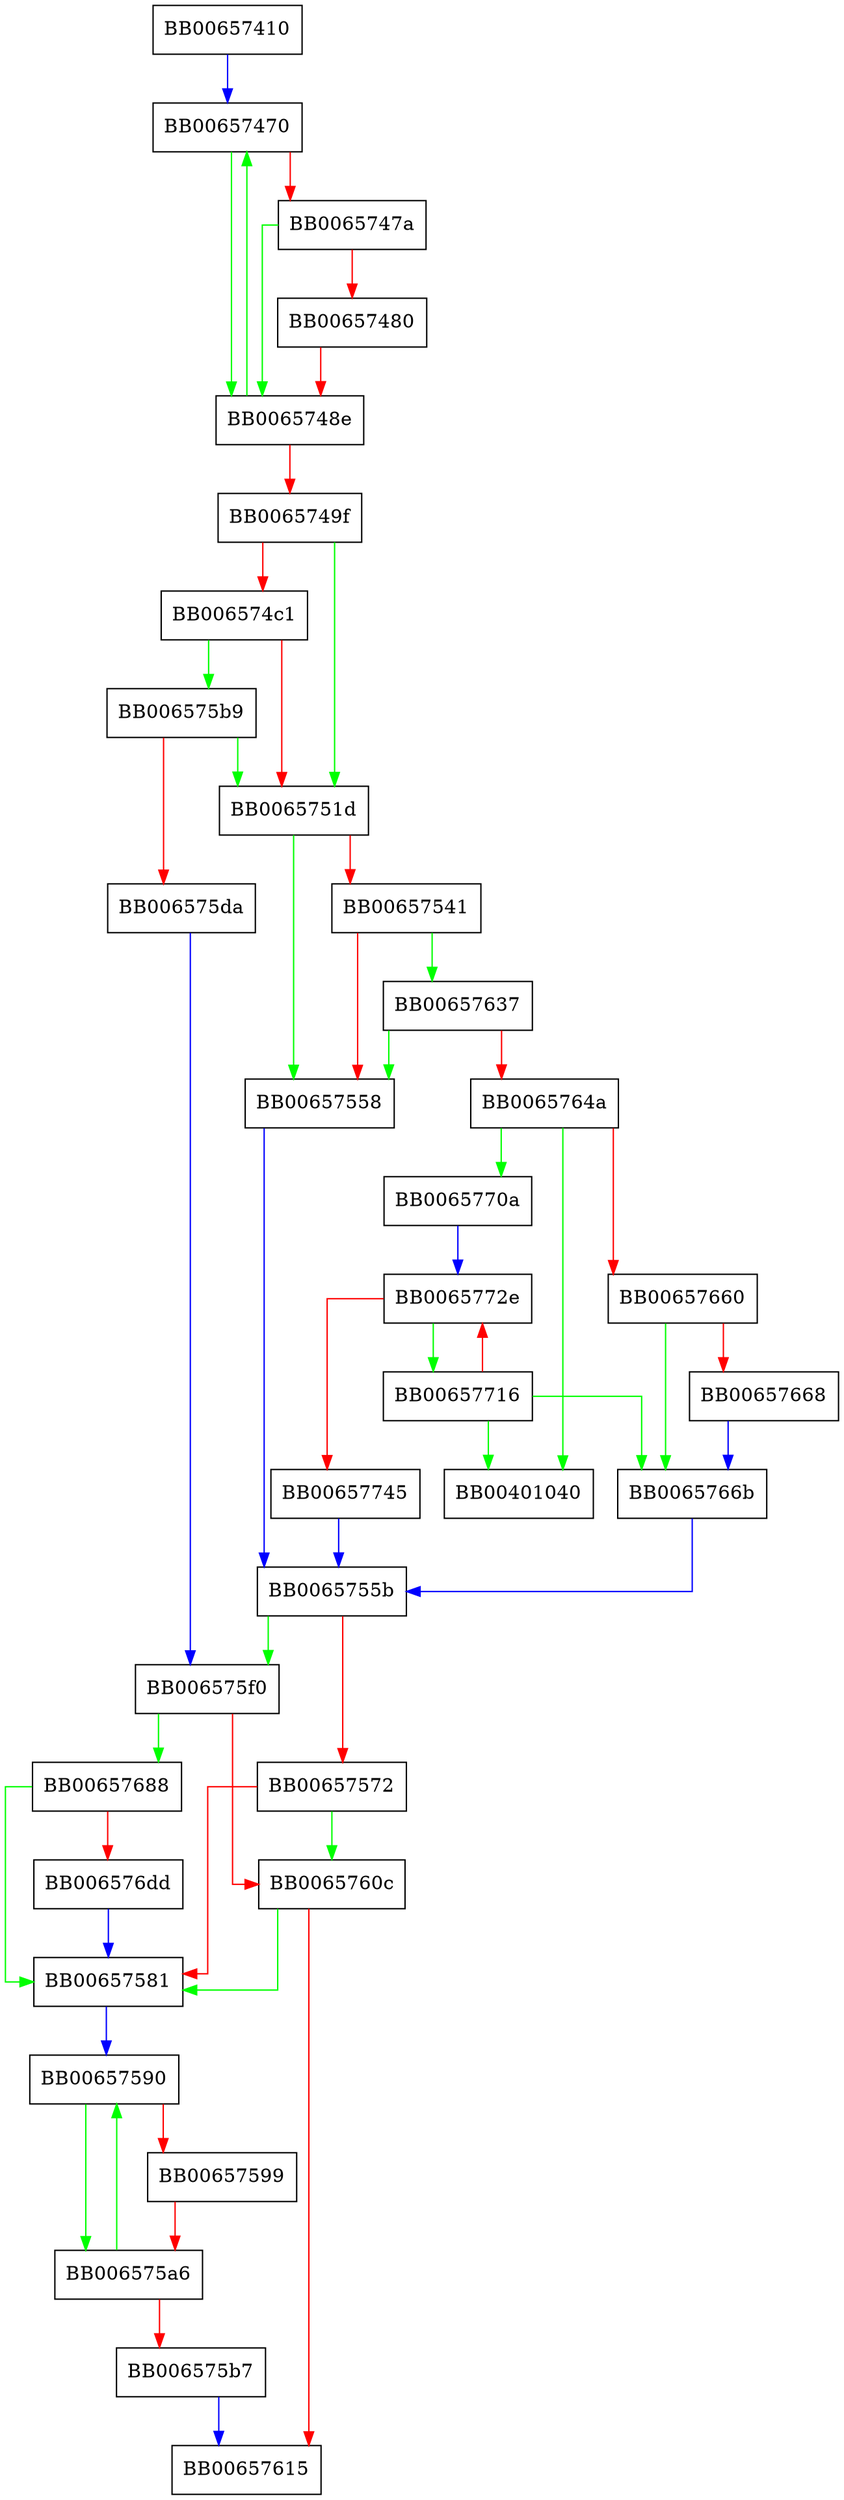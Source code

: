 digraph read_string_inner {
  node [shape="box"];
  graph [splines=ortho];
  BB00657410 -> BB00657470 [color="blue"];
  BB00657470 -> BB0065748e [color="green"];
  BB00657470 -> BB0065747a [color="red"];
  BB0065747a -> BB0065748e [color="green"];
  BB0065747a -> BB00657480 [color="red"];
  BB00657480 -> BB0065748e [color="red"];
  BB0065748e -> BB00657470 [color="green"];
  BB0065748e -> BB0065749f [color="red"];
  BB0065749f -> BB0065751d [color="green"];
  BB0065749f -> BB006574c1 [color="red"];
  BB006574c1 -> BB006575b9 [color="green"];
  BB006574c1 -> BB0065751d [color="red"];
  BB0065751d -> BB00657558 [color="green"];
  BB0065751d -> BB00657541 [color="red"];
  BB00657541 -> BB00657637 [color="green"];
  BB00657541 -> BB00657558 [color="red"];
  BB00657558 -> BB0065755b [color="blue"];
  BB0065755b -> BB006575f0 [color="green"];
  BB0065755b -> BB00657572 [color="red"];
  BB00657572 -> BB0065760c [color="green"];
  BB00657572 -> BB00657581 [color="red"];
  BB00657581 -> BB00657590 [color="blue"];
  BB00657590 -> BB006575a6 [color="green"];
  BB00657590 -> BB00657599 [color="red"];
  BB00657599 -> BB006575a6 [color="red"];
  BB006575a6 -> BB00657590 [color="green"];
  BB006575a6 -> BB006575b7 [color="red"];
  BB006575b7 -> BB00657615 [color="blue"];
  BB006575b9 -> BB0065751d [color="green"];
  BB006575b9 -> BB006575da [color="red"];
  BB006575da -> BB006575f0 [color="blue"];
  BB006575f0 -> BB00657688 [color="green"];
  BB006575f0 -> BB0065760c [color="red"];
  BB0065760c -> BB00657581 [color="green"];
  BB0065760c -> BB00657615 [color="red"];
  BB00657637 -> BB00657558 [color="green"];
  BB00657637 -> BB0065764a [color="red"];
  BB0065764a -> BB00401040 [color="green"];
  BB0065764a -> BB0065770a [color="green"];
  BB0065764a -> BB00657660 [color="red"];
  BB00657660 -> BB0065766b [color="green"];
  BB00657660 -> BB00657668 [color="red"];
  BB00657668 -> BB0065766b [color="blue"];
  BB0065766b -> BB0065755b [color="blue"];
  BB00657688 -> BB00657581 [color="green"];
  BB00657688 -> BB006576dd [color="red"];
  BB006576dd -> BB00657581 [color="blue"];
  BB0065770a -> BB0065772e [color="blue"];
  BB00657716 -> BB00401040 [color="green"];
  BB00657716 -> BB0065766b [color="green"];
  BB00657716 -> BB0065772e [color="red"];
  BB0065772e -> BB00657716 [color="green"];
  BB0065772e -> BB00657745 [color="red"];
  BB00657745 -> BB0065755b [color="blue"];
}